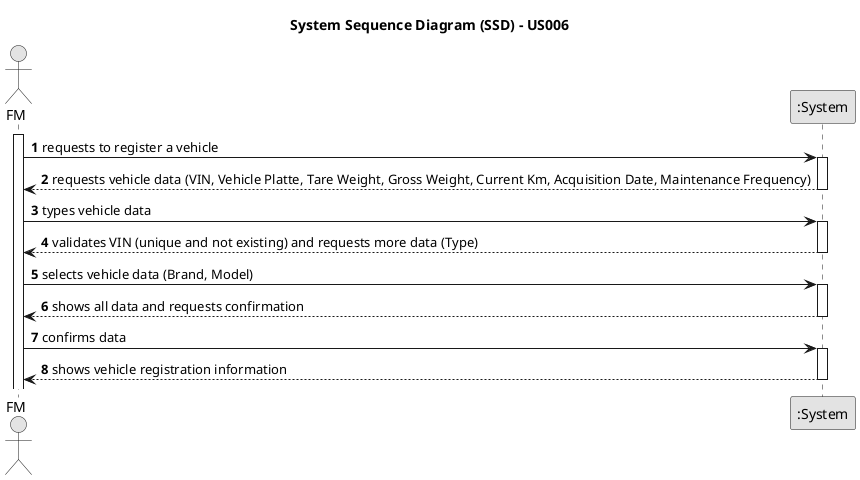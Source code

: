 @startuml
skinparam monochrome true
skinparam packageStyle rectangle
skinparam shadowing false

title System Sequence Diagram (SSD) - US006

autonumber

actor "FM" as FM
participant ":System" as System

activate FM

    FM -> System : requests to register a vehicle
    activate System

        System --> FM : requests vehicle data (VIN, Vehicle Platte, Tare Weight, Gross Weight, Current Km, Acquisition Date, Maintenance Frequency)
    deactivate System

    FM -> System : types vehicle data
    activate System

        System --> FM : validates VIN (unique and not existing) and requests more data (Type)
    deactivate System

    FM -> System : selects vehicle data (Brand, Model)
        activate System

        System --> FM : shows all data and requests confirmation
    deactivate System

    FM -> System : confirms data
    activate System

        System --> FM :  shows vehicle registration information
    deactivate System

@enduml